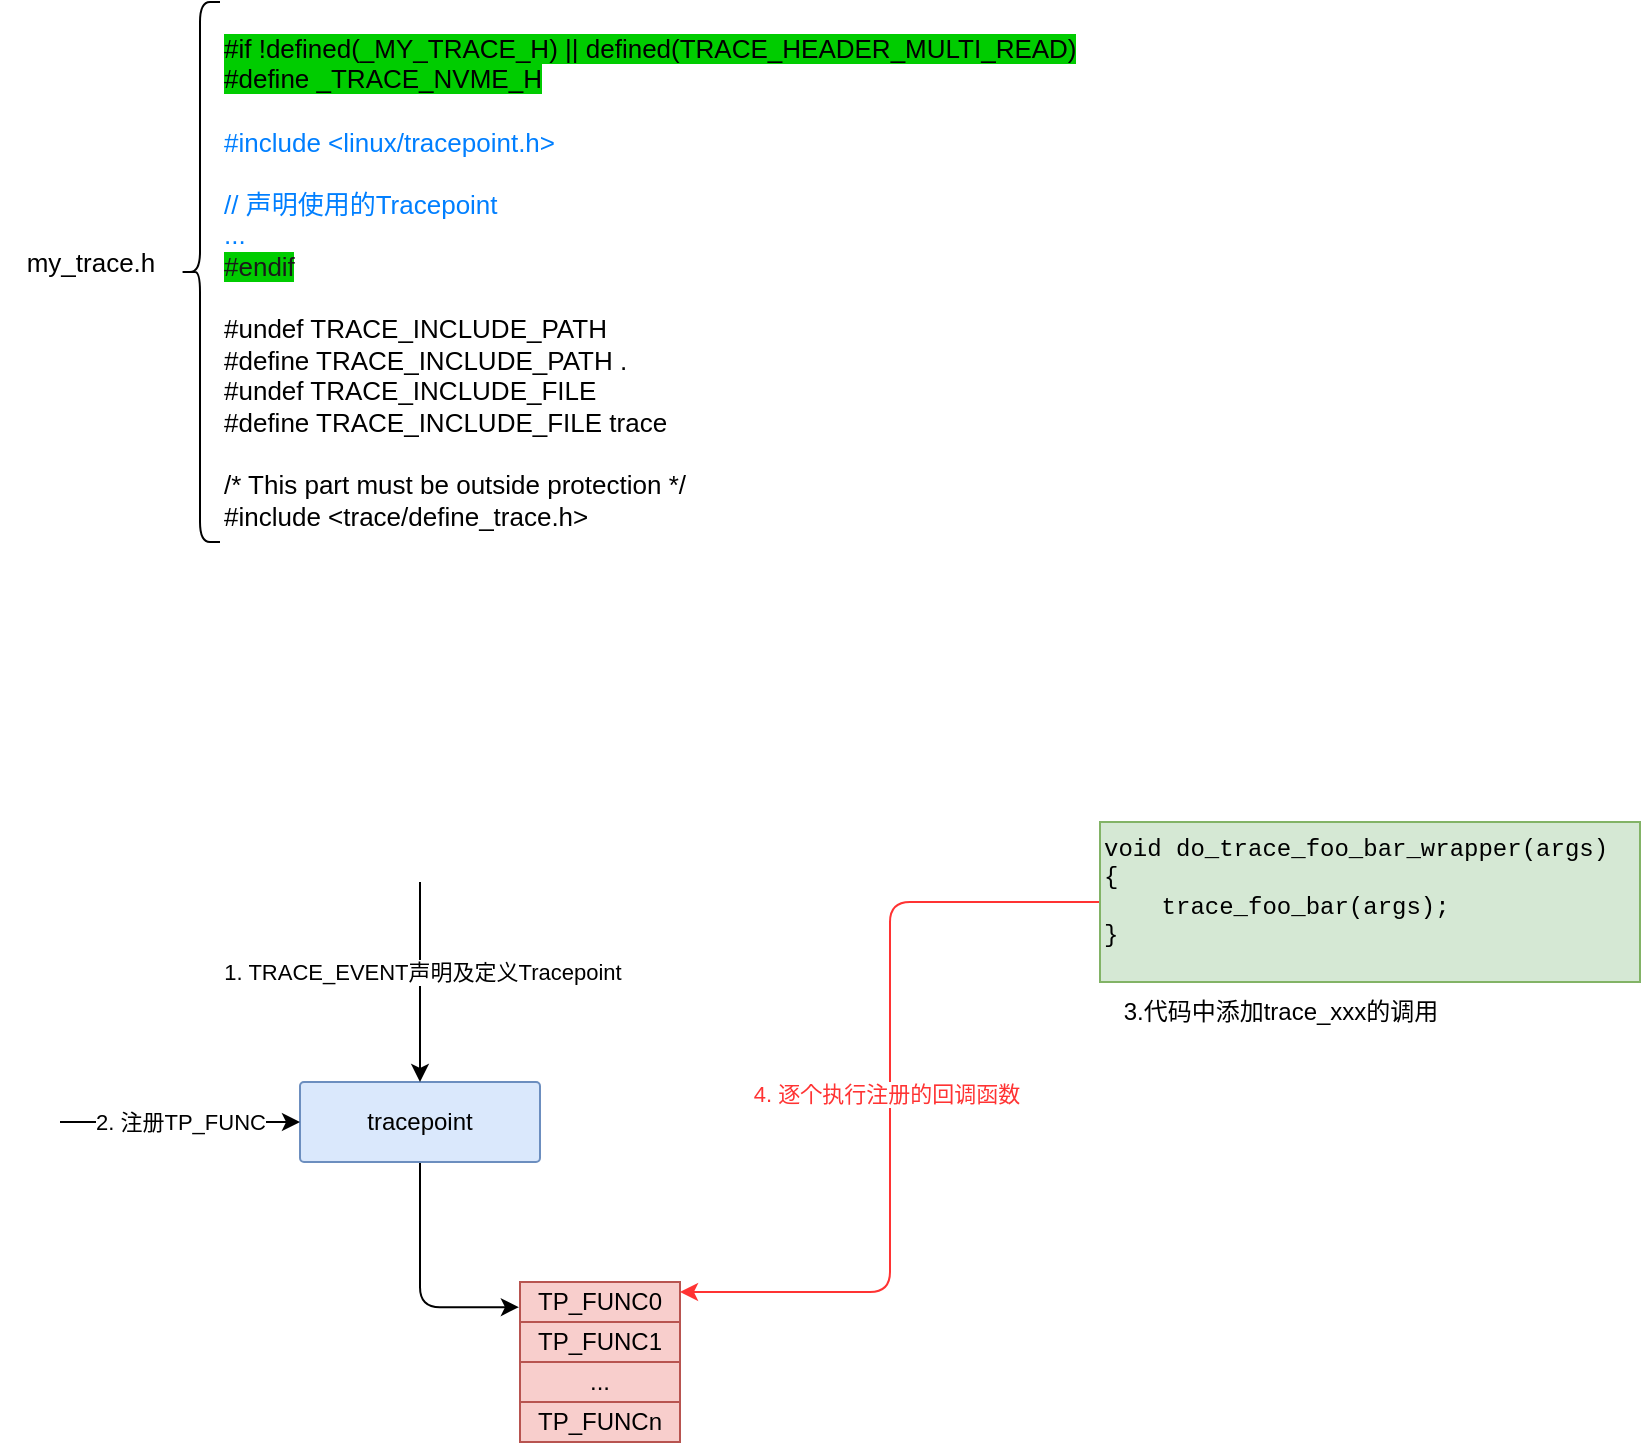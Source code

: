 <mxfile version="28.1.0">
  <diagram name="tracepoint" id="gmm4JO4AYiCD-r01PVJd">
    <mxGraphModel dx="1430" dy="1017" grid="1" gridSize="10" guides="1" tooltips="1" connect="1" arrows="1" fold="1" page="1" pageScale="1" pageWidth="827" pageHeight="1169" math="0" shadow="0">
      <root>
        <mxCell id="0" />
        <mxCell id="1" parent="0" />
        <mxCell id="TQtAe7RpQK7zls-bQ8zk-2" value="&lt;div&gt;&lt;font style=&quot;background-color: rgb(0, 204, 0);&quot;&gt;#if !defined(_MY_TRACE_H) || defined(TRACE_HEADER_MULTI_READ)&lt;/font&gt;&lt;/div&gt;&lt;div&gt;&lt;div&gt;&lt;font style=&quot;background-color: rgb(0, 204, 0);&quot;&gt;#define _TRACE_NVME_H&lt;/font&gt;&lt;/div&gt;&lt;/div&gt;&lt;div&gt;&lt;br&gt;&lt;/div&gt;&lt;font style=&quot;color: rgb(0, 127, 255);&quot;&gt;#include &amp;lt;linux/tracepoint.h&amp;gt;&lt;/font&gt;&lt;div&gt;&lt;font style=&quot;color: rgb(0, 127, 255);&quot;&gt;&lt;br&gt;&lt;/font&gt;&lt;div&gt;&lt;font style=&quot;color: rgb(0, 127, 255);&quot;&gt;// 声明使用的Tracepoint&lt;/font&gt;&lt;/div&gt;&lt;div&gt;&lt;font style=&quot;color: rgb(0, 127, 255);&quot;&gt;...&lt;/font&gt;&lt;/div&gt;&lt;/div&gt;&lt;div&gt;&lt;font style=&quot;background-color: rgb(0, 204, 0); color: rgb(26, 26, 26);&quot;&gt;#endif&lt;/font&gt;&lt;/div&gt;&lt;div&gt;&lt;br&gt;&lt;/div&gt;&lt;div&gt;&lt;div&gt;#undef TRACE_INCLUDE_PATH&lt;/div&gt;&lt;div&gt;#define TRACE_INCLUDE_PATH .&lt;/div&gt;&lt;div&gt;#undef TRACE_INCLUDE_FILE&lt;/div&gt;&lt;div&gt;#define TRACE_INCLUDE_FILE trace&lt;/div&gt;&lt;/div&gt;&lt;div&gt;&lt;br&gt;&lt;/div&gt;&lt;div&gt;&lt;div&gt;&lt;font style=&quot;background-color: light-dark(#ffffff, var(--ge-dark-color, #121212));&quot;&gt;/* This part must be outside protection */&lt;/font&gt;&lt;/div&gt;&lt;div&gt;&lt;font style=&quot;background-color: light-dark(#ffffff, var(--ge-dark-color, #121212));&quot;&gt;#include &amp;lt;trace/define_trace.h&amp;gt;&lt;/font&gt;&lt;/div&gt;&lt;/div&gt;" style="text;html=1;align=left;verticalAlign=middle;whiteSpace=wrap;rounded=0;fontSize=13;" parent="1" vertex="1">
          <mxGeometry x="140" y="200" width="630" height="280" as="geometry" />
        </mxCell>
        <mxCell id="TQtAe7RpQK7zls-bQ8zk-7" value="" style="shape=curlyBracket;whiteSpace=wrap;html=1;rounded=1;labelPosition=left;verticalLabelPosition=middle;align=right;verticalAlign=middle;fontSize=13;" parent="1" vertex="1">
          <mxGeometry x="120" y="200" width="20" height="270" as="geometry" />
        </mxCell>
        <mxCell id="TQtAe7RpQK7zls-bQ8zk-8" value="my_trace.h" style="text;html=1;align=center;verticalAlign=middle;resizable=0;points=[];autosize=1;strokeColor=none;fillColor=none;fontSize=13;" parent="1" vertex="1">
          <mxGeometry x="30" y="315" width="90" height="30" as="geometry" />
        </mxCell>
        <mxCell id="C9-w3ZDo3iZQqaxH1orV-8" style="edgeStyle=orthogonalEdgeStyle;rounded=1;orthogonalLoop=1;jettySize=auto;html=1;exitX=0.5;exitY=1;exitDx=0;exitDy=0;entryX=-0.007;entryY=-0.371;entryDx=0;entryDy=0;curved=0;entryPerimeter=0;" edge="1" parent="1" source="C9-w3ZDo3iZQqaxH1orV-2" target="C9-w3ZDo3iZQqaxH1orV-4">
          <mxGeometry relative="1" as="geometry" />
        </mxCell>
        <mxCell id="C9-w3ZDo3iZQqaxH1orV-2" value="tracepoint" style="rounded=1;whiteSpace=wrap;html=1;verticalAlign=middle;arcSize=5;align=center;fillColor=#dae8fc;strokeColor=#6c8ebf;" vertex="1" parent="1">
          <mxGeometry x="180" y="740" width="120" height="40" as="geometry" />
        </mxCell>
        <mxCell id="C9-w3ZDo3iZQqaxH1orV-3" value="TP_FUNC0" style="rounded=0;whiteSpace=wrap;html=1;fillColor=#f8cecc;strokeColor=#b85450;" vertex="1" parent="1">
          <mxGeometry x="290" y="840" width="80" height="20" as="geometry" />
        </mxCell>
        <mxCell id="C9-w3ZDo3iZQqaxH1orV-4" value="TP_FUNC1" style="rounded=0;whiteSpace=wrap;html=1;fillColor=#f8cecc;strokeColor=#b85450;" vertex="1" parent="1">
          <mxGeometry x="290" y="860" width="80" height="20" as="geometry" />
        </mxCell>
        <mxCell id="C9-w3ZDo3iZQqaxH1orV-5" value="TP_FUNCn" style="rounded=0;whiteSpace=wrap;html=1;fillColor=#f8cecc;strokeColor=#b85450;" vertex="1" parent="1">
          <mxGeometry x="290" y="900" width="80" height="20" as="geometry" />
        </mxCell>
        <mxCell id="C9-w3ZDo3iZQqaxH1orV-7" value="..." style="rounded=0;whiteSpace=wrap;html=1;fillColor=#f8cecc;strokeColor=#b85450;" vertex="1" parent="1">
          <mxGeometry x="290" y="880" width="80" height="20" as="geometry" />
        </mxCell>
        <mxCell id="C9-w3ZDo3iZQqaxH1orV-14" style="edgeStyle=orthogonalEdgeStyle;rounded=1;orthogonalLoop=1;jettySize=auto;html=1;entryX=1;entryY=0.25;entryDx=0;entryDy=0;curved=0;strokeWidth=1;strokeColor=#FF3333;" edge="1" parent="1" source="C9-w3ZDo3iZQqaxH1orV-11" target="C9-w3ZDo3iZQqaxH1orV-3">
          <mxGeometry relative="1" as="geometry" />
        </mxCell>
        <mxCell id="C9-w3ZDo3iZQqaxH1orV-15" value="4. 逐个执行注册的回调函数" style="edgeLabel;html=1;align=center;verticalAlign=middle;resizable=0;points=[];fontColor=#FF3333;" vertex="1" connectable="0" parent="C9-w3ZDo3iZQqaxH1orV-14">
          <mxGeometry x="-0.008" y="-2" relative="1" as="geometry">
            <mxPoint as="offset" />
          </mxGeometry>
        </mxCell>
        <mxCell id="C9-w3ZDo3iZQqaxH1orV-11" value="&lt;div style=&quot;forced-color-adjust: none; font-family: Monaco, Consolas, &amp;quot;Courier New&amp;quot;, monospace, Consolas, &amp;quot;Courier New&amp;quot;, monospace; font-style: normal; font-variant-ligatures: normal; font-variant-caps: normal; font-weight: 400; letter-spacing: normal; orphans: 2; text-align: left; text-indent: 0px; text-transform: none; widows: 2; word-spacing: 0px; -webkit-text-stroke-width: 0px; white-space: pre; text-decoration-thickness: initial; text-decoration-style: initial; text-decoration-color: initial;&quot;&gt;&lt;span style=&quot;forced-color-adjust: none;&quot;&gt;void do_trace_foo_bar_wrapper(args)&lt;/span&gt;&lt;/div&gt;&lt;div style=&quot;forced-color-adjust: none; font-family: Monaco, Consolas, &amp;quot;Courier New&amp;quot;, monospace, Consolas, &amp;quot;Courier New&amp;quot;, monospace; font-style: normal; font-variant-ligatures: normal; font-variant-caps: normal; font-weight: 400; letter-spacing: normal; orphans: 2; text-align: left; text-indent: 0px; text-transform: none; widows: 2; word-spacing: 0px; -webkit-text-stroke-width: 0px; white-space: pre; text-decoration-thickness: initial; text-decoration-style: initial; text-decoration-color: initial;&quot;&gt;&lt;span style=&quot;forced-color-adjust: none;&quot;&gt;{&lt;/span&gt;&lt;/div&gt;&lt;div style=&quot;forced-color-adjust: none; font-family: Monaco, Consolas, &amp;quot;Courier New&amp;quot;, monospace, Consolas, &amp;quot;Courier New&amp;quot;, monospace; font-style: normal; font-variant-ligatures: normal; font-variant-caps: normal; font-weight: 400; letter-spacing: normal; orphans: 2; text-align: left; text-indent: 0px; text-transform: none; widows: 2; word-spacing: 0px; -webkit-text-stroke-width: 0px; white-space: pre; text-decoration-thickness: initial; text-decoration-style: initial; text-decoration-color: initial;&quot;&gt;&lt;span style=&quot;forced-color-adjust: none;&quot;&gt;    trace_foo_bar(args);&lt;/span&gt;&lt;/div&gt;&lt;div style=&quot;forced-color-adjust: none; font-family: Monaco, Consolas, &amp;quot;Courier New&amp;quot;, monospace, Consolas, &amp;quot;Courier New&amp;quot;, monospace; font-style: normal; font-variant-ligatures: normal; font-variant-caps: normal; font-weight: 400; letter-spacing: normal; orphans: 2; text-align: left; text-indent: 0px; text-transform: none; widows: 2; word-spacing: 0px; -webkit-text-stroke-width: 0px; white-space: pre; text-decoration-thickness: initial; text-decoration-style: initial; text-decoration-color: initial;&quot;&gt;&lt;span style=&quot;forced-color-adjust: none;&quot;&gt;}&lt;/span&gt;&lt;/div&gt;" style="text;whiteSpace=wrap;html=1;fontSize=12;fillColor=#d5e8d4;strokeColor=#82b366;" vertex="1" parent="1">
          <mxGeometry x="580" y="610" width="270" height="80" as="geometry" />
        </mxCell>
        <mxCell id="C9-w3ZDo3iZQqaxH1orV-17" value="" style="endArrow=classic;html=1;rounded=0;entryX=0;entryY=0.5;entryDx=0;entryDy=0;" edge="1" parent="1" target="C9-w3ZDo3iZQqaxH1orV-2">
          <mxGeometry width="50" height="50" relative="1" as="geometry">
            <mxPoint x="60" y="760" as="sourcePoint" />
            <mxPoint x="140" y="750" as="targetPoint" />
          </mxGeometry>
        </mxCell>
        <mxCell id="C9-w3ZDo3iZQqaxH1orV-18" value="2. 注册TP_FUNC" style="edgeLabel;html=1;align=center;verticalAlign=middle;resizable=0;points=[];" vertex="1" connectable="0" parent="C9-w3ZDo3iZQqaxH1orV-17">
          <mxGeometry x="0.133" y="-4" relative="1" as="geometry">
            <mxPoint x="-8" y="-4" as="offset" />
          </mxGeometry>
        </mxCell>
        <mxCell id="C9-w3ZDo3iZQqaxH1orV-19" value="" style="endArrow=classic;html=1;rounded=0;entryX=0.5;entryY=0;entryDx=0;entryDy=0;" edge="1" parent="1" target="C9-w3ZDo3iZQqaxH1orV-2">
          <mxGeometry width="50" height="50" relative="1" as="geometry">
            <mxPoint x="240" y="640" as="sourcePoint" />
            <mxPoint x="230" y="620" as="targetPoint" />
          </mxGeometry>
        </mxCell>
        <mxCell id="C9-w3ZDo3iZQqaxH1orV-20" value="1. TRACE_EVENT声明及定义Tracepoint" style="edgeLabel;html=1;align=center;verticalAlign=middle;resizable=0;points=[];" vertex="1" connectable="0" parent="C9-w3ZDo3iZQqaxH1orV-19">
          <mxGeometry x="-0.217" y="2" relative="1" as="geometry">
            <mxPoint x="-1" y="6" as="offset" />
          </mxGeometry>
        </mxCell>
        <mxCell id="C9-w3ZDo3iZQqaxH1orV-21" value="3.代码中添加trace_xxx的调用" style="text;html=1;align=center;verticalAlign=middle;resizable=0;points=[];autosize=1;strokeColor=none;fillColor=none;" vertex="1" parent="1">
          <mxGeometry x="580" y="690" width="180" height="30" as="geometry" />
        </mxCell>
      </root>
    </mxGraphModel>
  </diagram>
</mxfile>
